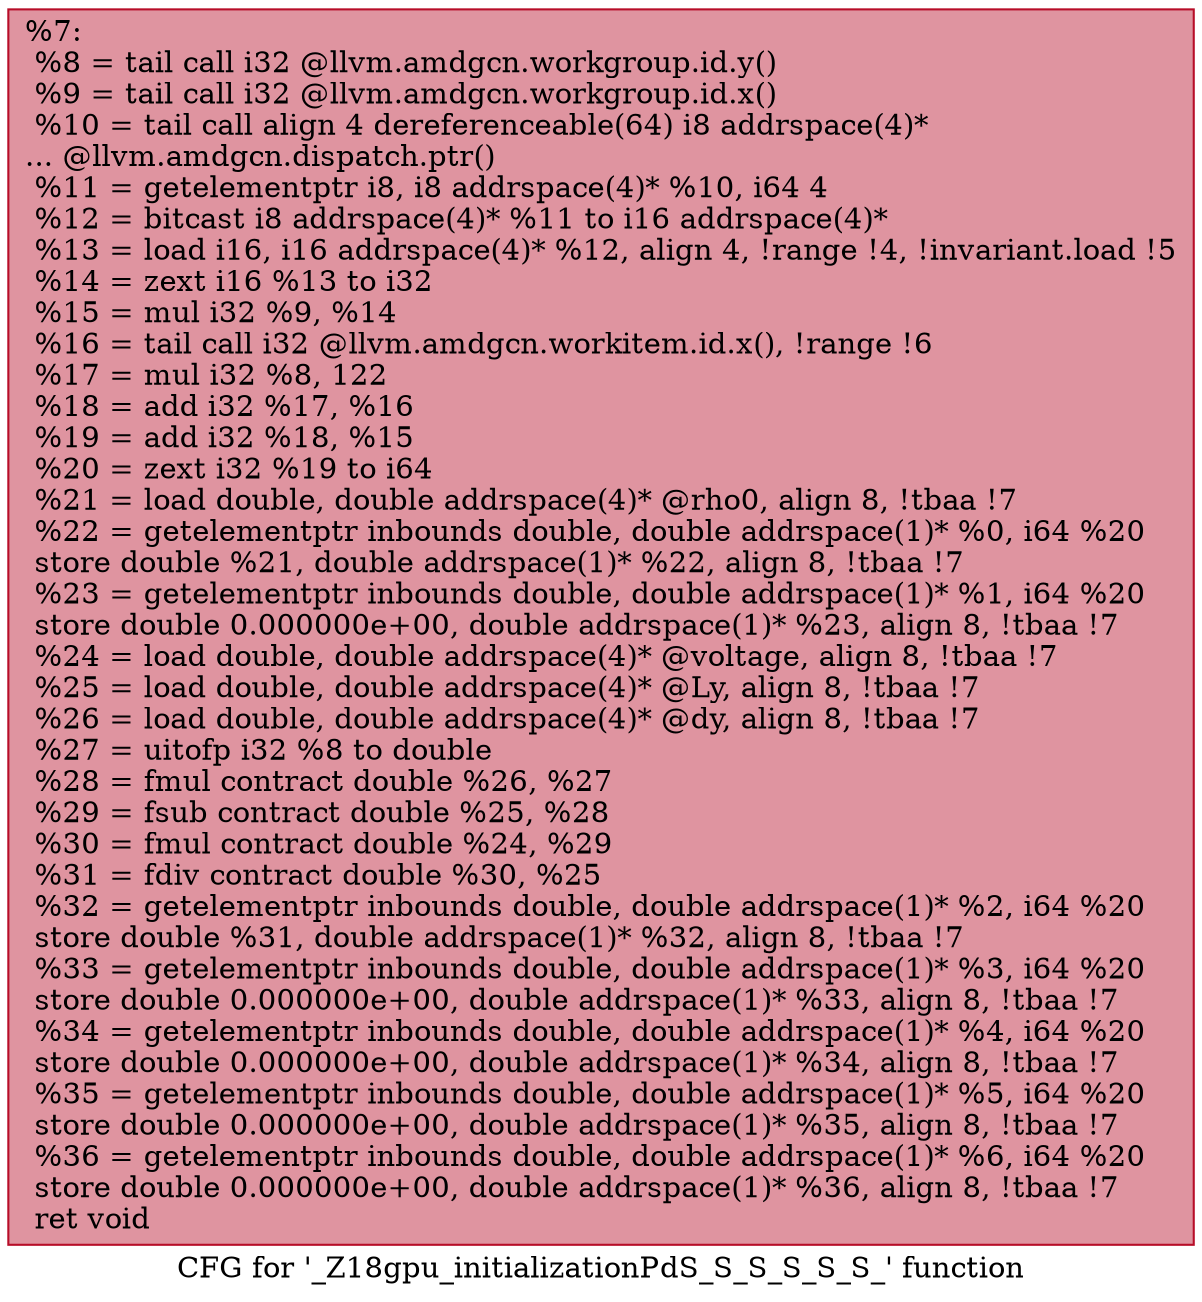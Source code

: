 digraph "CFG for '_Z18gpu_initializationPdS_S_S_S_S_S_' function" {
	label="CFG for '_Z18gpu_initializationPdS_S_S_S_S_S_' function";

	Node0x5cac460 [shape=record,color="#b70d28ff", style=filled, fillcolor="#b70d2870",label="{%7:\l  %8 = tail call i32 @llvm.amdgcn.workgroup.id.y()\l  %9 = tail call i32 @llvm.amdgcn.workgroup.id.x()\l  %10 = tail call align 4 dereferenceable(64) i8 addrspace(4)*\l... @llvm.amdgcn.dispatch.ptr()\l  %11 = getelementptr i8, i8 addrspace(4)* %10, i64 4\l  %12 = bitcast i8 addrspace(4)* %11 to i16 addrspace(4)*\l  %13 = load i16, i16 addrspace(4)* %12, align 4, !range !4, !invariant.load !5\l  %14 = zext i16 %13 to i32\l  %15 = mul i32 %9, %14\l  %16 = tail call i32 @llvm.amdgcn.workitem.id.x(), !range !6\l  %17 = mul i32 %8, 122\l  %18 = add i32 %17, %16\l  %19 = add i32 %18, %15\l  %20 = zext i32 %19 to i64\l  %21 = load double, double addrspace(4)* @rho0, align 8, !tbaa !7\l  %22 = getelementptr inbounds double, double addrspace(1)* %0, i64 %20\l  store double %21, double addrspace(1)* %22, align 8, !tbaa !7\l  %23 = getelementptr inbounds double, double addrspace(1)* %1, i64 %20\l  store double 0.000000e+00, double addrspace(1)* %23, align 8, !tbaa !7\l  %24 = load double, double addrspace(4)* @voltage, align 8, !tbaa !7\l  %25 = load double, double addrspace(4)* @Ly, align 8, !tbaa !7\l  %26 = load double, double addrspace(4)* @dy, align 8, !tbaa !7\l  %27 = uitofp i32 %8 to double\l  %28 = fmul contract double %26, %27\l  %29 = fsub contract double %25, %28\l  %30 = fmul contract double %24, %29\l  %31 = fdiv contract double %30, %25\l  %32 = getelementptr inbounds double, double addrspace(1)* %2, i64 %20\l  store double %31, double addrspace(1)* %32, align 8, !tbaa !7\l  %33 = getelementptr inbounds double, double addrspace(1)* %3, i64 %20\l  store double 0.000000e+00, double addrspace(1)* %33, align 8, !tbaa !7\l  %34 = getelementptr inbounds double, double addrspace(1)* %4, i64 %20\l  store double 0.000000e+00, double addrspace(1)* %34, align 8, !tbaa !7\l  %35 = getelementptr inbounds double, double addrspace(1)* %5, i64 %20\l  store double 0.000000e+00, double addrspace(1)* %35, align 8, !tbaa !7\l  %36 = getelementptr inbounds double, double addrspace(1)* %6, i64 %20\l  store double 0.000000e+00, double addrspace(1)* %36, align 8, !tbaa !7\l  ret void\l}"];
}
